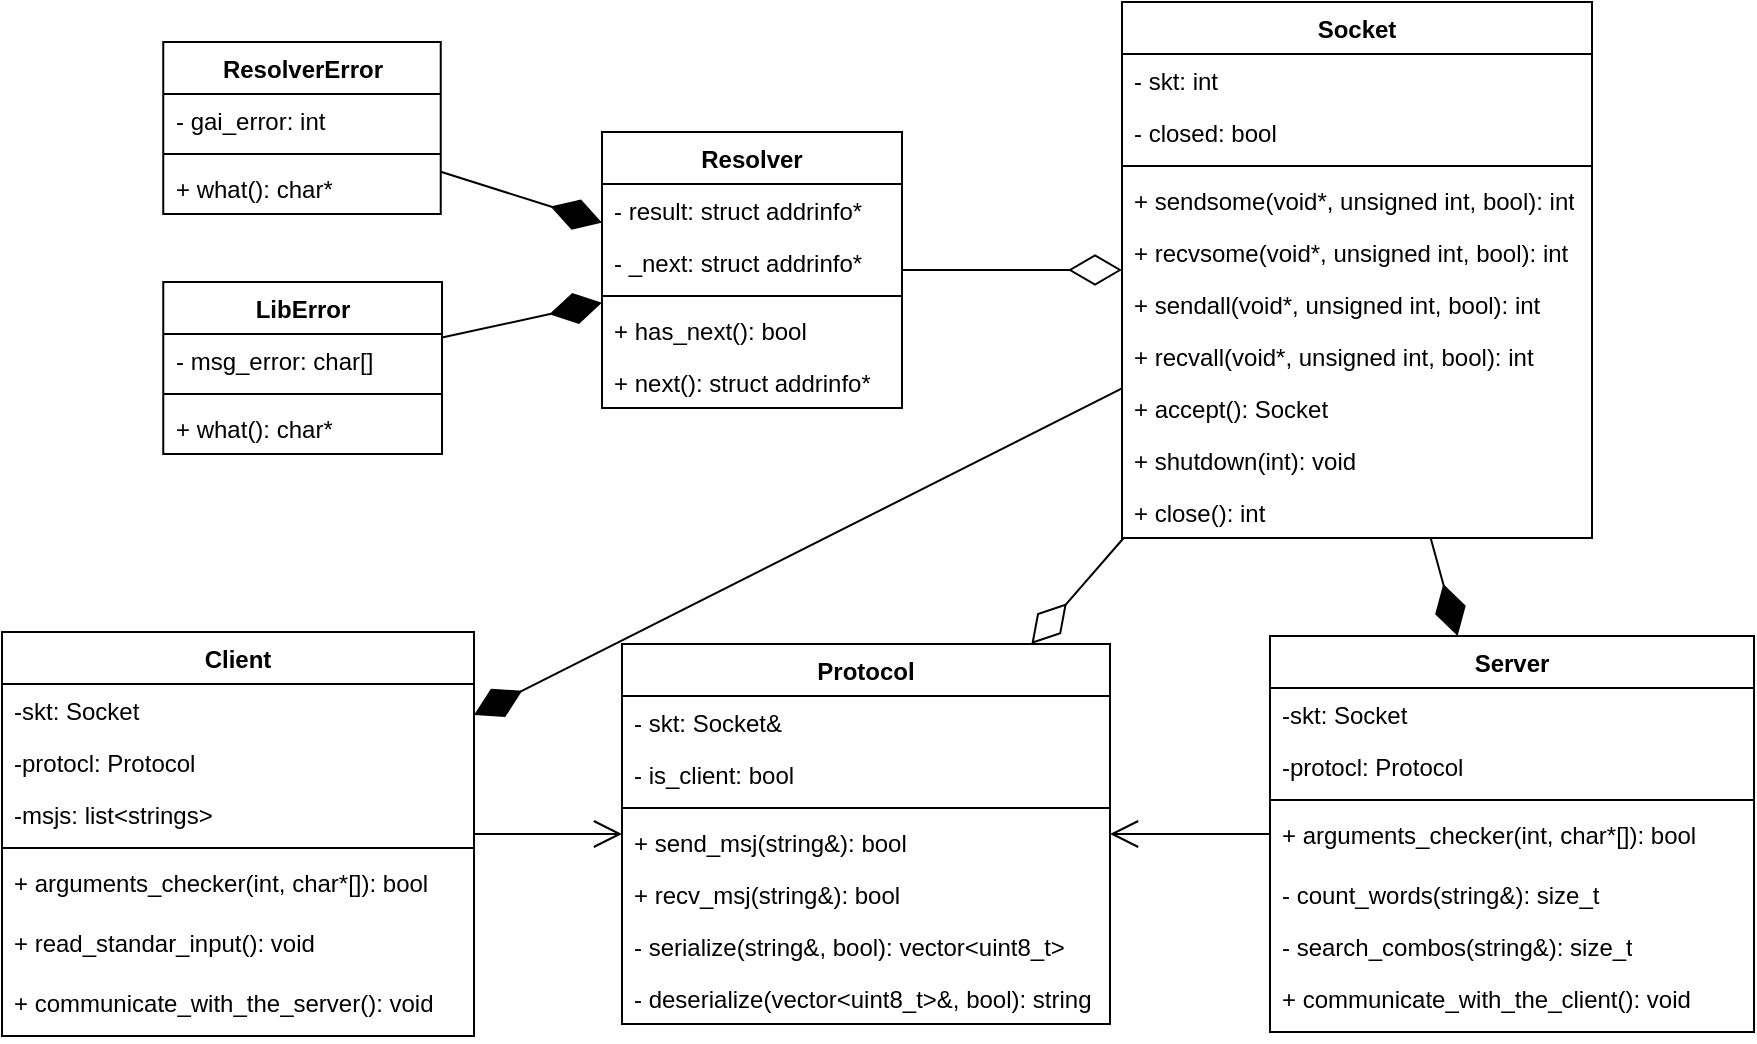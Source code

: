 <mxfile version="24.2.3" type="device">
  <diagram name="Página-1" id="hu5-07CaLv8Ic7ltFHYG">
    <mxGraphModel dx="2164" dy="1609" grid="0" gridSize="10" guides="1" tooltips="1" connect="1" arrows="1" fold="1" page="0" pageScale="1" pageWidth="827" pageHeight="1169" math="0" shadow="0">
      <root>
        <mxCell id="0" />
        <mxCell id="1" parent="0" />
        <mxCell id="ECSsZMxSl6d-Y_Xj1SFa-1" value="Client" style="swimlane;fontStyle=1;align=center;verticalAlign=top;childLayout=stackLayout;horizontal=1;startSize=26;horizontalStack=0;resizeParent=1;resizeParentMax=0;resizeLast=0;collapsible=1;marginBottom=0;whiteSpace=wrap;html=1;" parent="1" vertex="1">
          <mxGeometry x="-460" y="-125" width="236" height="202" as="geometry" />
        </mxCell>
        <mxCell id="ECSsZMxSl6d-Y_Xj1SFa-2" value="-skt: Socket" style="text;strokeColor=none;fillColor=none;align=left;verticalAlign=top;spacingLeft=4;spacingRight=4;overflow=hidden;rotatable=0;points=[[0,0.5],[1,0.5]];portConstraint=eastwest;whiteSpace=wrap;html=1;" parent="ECSsZMxSl6d-Y_Xj1SFa-1" vertex="1">
          <mxGeometry y="26" width="236" height="26" as="geometry" />
        </mxCell>
        <mxCell id="ECSsZMxSl6d-Y_Xj1SFa-53" value="-protocl: Protocol" style="text;strokeColor=none;fillColor=none;align=left;verticalAlign=top;spacingLeft=4;spacingRight=4;overflow=hidden;rotatable=0;points=[[0,0.5],[1,0.5]];portConstraint=eastwest;whiteSpace=wrap;html=1;" parent="ECSsZMxSl6d-Y_Xj1SFa-1" vertex="1">
          <mxGeometry y="52" width="236" height="26" as="geometry" />
        </mxCell>
        <mxCell id="ECSsZMxSl6d-Y_Xj1SFa-54" value="-msjs: list&amp;lt;strings&amp;gt;" style="text;strokeColor=none;fillColor=none;align=left;verticalAlign=top;spacingLeft=4;spacingRight=4;overflow=hidden;rotatable=0;points=[[0,0.5],[1,0.5]];portConstraint=eastwest;whiteSpace=wrap;html=1;" parent="ECSsZMxSl6d-Y_Xj1SFa-1" vertex="1">
          <mxGeometry y="78" width="236" height="26" as="geometry" />
        </mxCell>
        <mxCell id="ECSsZMxSl6d-Y_Xj1SFa-3" value="" style="line;strokeWidth=1;fillColor=none;align=left;verticalAlign=middle;spacingTop=-1;spacingLeft=3;spacingRight=3;rotatable=0;labelPosition=right;points=[];portConstraint=eastwest;strokeColor=inherit;" parent="ECSsZMxSl6d-Y_Xj1SFa-1" vertex="1">
          <mxGeometry y="104" width="236" height="8" as="geometry" />
        </mxCell>
        <mxCell id="ECSsZMxSl6d-Y_Xj1SFa-4" value="+ arguments_checker(int, char*[]): bool" style="text;strokeColor=none;fillColor=none;align=left;verticalAlign=top;spacingLeft=4;spacingRight=4;overflow=hidden;rotatable=0;points=[[0,0.5],[1,0.5]];portConstraint=eastwest;whiteSpace=wrap;html=1;" parent="ECSsZMxSl6d-Y_Xj1SFa-1" vertex="1">
          <mxGeometry y="112" width="236" height="30" as="geometry" />
        </mxCell>
        <mxCell id="ECSsZMxSl6d-Y_Xj1SFa-5" value="+ read_standar_input(): void" style="text;strokeColor=none;fillColor=none;align=left;verticalAlign=top;spacingLeft=4;spacingRight=4;overflow=hidden;rotatable=0;points=[[0,0.5],[1,0.5]];portConstraint=eastwest;whiteSpace=wrap;html=1;" parent="ECSsZMxSl6d-Y_Xj1SFa-1" vertex="1">
          <mxGeometry y="142" width="236" height="30" as="geometry" />
        </mxCell>
        <mxCell id="ECSsZMxSl6d-Y_Xj1SFa-6" value="+ communicate_with_the_server(): void" style="text;strokeColor=none;fillColor=none;align=left;verticalAlign=top;spacingLeft=4;spacingRight=4;overflow=hidden;rotatable=0;points=[[0,0.5],[1,0.5]];portConstraint=eastwest;whiteSpace=wrap;html=1;" parent="ECSsZMxSl6d-Y_Xj1SFa-1" vertex="1">
          <mxGeometry y="172" width="236" height="30" as="geometry" />
        </mxCell>
        <mxCell id="ECSsZMxSl6d-Y_Xj1SFa-7" value="Server" style="swimlane;fontStyle=1;align=center;verticalAlign=top;childLayout=stackLayout;horizontal=1;startSize=26;horizontalStack=0;resizeParent=1;resizeParentMax=0;resizeLast=0;collapsible=1;marginBottom=0;whiteSpace=wrap;html=1;" parent="1" vertex="1">
          <mxGeometry x="174" y="-123" width="242" height="198" as="geometry" />
        </mxCell>
        <mxCell id="ECSsZMxSl6d-Y_Xj1SFa-63" value="-skt: Socket" style="text;strokeColor=none;fillColor=none;align=left;verticalAlign=top;spacingLeft=4;spacingRight=4;overflow=hidden;rotatable=0;points=[[0,0.5],[1,0.5]];portConstraint=eastwest;whiteSpace=wrap;html=1;" parent="ECSsZMxSl6d-Y_Xj1SFa-7" vertex="1">
          <mxGeometry y="26" width="242" height="26" as="geometry" />
        </mxCell>
        <mxCell id="ECSsZMxSl6d-Y_Xj1SFa-64" value="-protocl: Protocol" style="text;strokeColor=none;fillColor=none;align=left;verticalAlign=top;spacingLeft=4;spacingRight=4;overflow=hidden;rotatable=0;points=[[0,0.5],[1,0.5]];portConstraint=eastwest;whiteSpace=wrap;html=1;" parent="ECSsZMxSl6d-Y_Xj1SFa-7" vertex="1">
          <mxGeometry y="52" width="242" height="26" as="geometry" />
        </mxCell>
        <mxCell id="ECSsZMxSl6d-Y_Xj1SFa-9" value="" style="line;strokeWidth=1;fillColor=none;align=left;verticalAlign=middle;spacingTop=-1;spacingLeft=3;spacingRight=3;rotatable=0;labelPosition=right;points=[];portConstraint=eastwest;strokeColor=inherit;" parent="ECSsZMxSl6d-Y_Xj1SFa-7" vertex="1">
          <mxGeometry y="78" width="242" height="8" as="geometry" />
        </mxCell>
        <mxCell id="ECSsZMxSl6d-Y_Xj1SFa-10" value="+ arguments_checker(int, char*[]): bool" style="text;strokeColor=none;fillColor=none;align=left;verticalAlign=top;spacingLeft=4;spacingRight=4;overflow=hidden;rotatable=0;points=[[0,0.5],[1,0.5]];portConstraint=eastwest;whiteSpace=wrap;html=1;" parent="ECSsZMxSl6d-Y_Xj1SFa-7" vertex="1">
          <mxGeometry y="86" width="242" height="30" as="geometry" />
        </mxCell>
        <mxCell id="ECSsZMxSl6d-Y_Xj1SFa-11" value="- count_words(string&amp;amp;): size_t" style="text;strokeColor=none;fillColor=none;align=left;verticalAlign=top;spacingLeft=4;spacingRight=4;overflow=hidden;rotatable=0;points=[[0,0.5],[1,0.5]];portConstraint=eastwest;whiteSpace=wrap;html=1;" parent="ECSsZMxSl6d-Y_Xj1SFa-7" vertex="1">
          <mxGeometry y="116" width="242" height="26" as="geometry" />
        </mxCell>
        <mxCell id="ECSsZMxSl6d-Y_Xj1SFa-12" value="- search_combos(string&amp;amp;): size_t" style="text;strokeColor=none;fillColor=none;align=left;verticalAlign=top;spacingLeft=4;spacingRight=4;overflow=hidden;rotatable=0;points=[[0,0.5],[1,0.5]];portConstraint=eastwest;whiteSpace=wrap;html=1;" parent="ECSsZMxSl6d-Y_Xj1SFa-7" vertex="1">
          <mxGeometry y="142" width="242" height="26" as="geometry" />
        </mxCell>
        <mxCell id="ECSsZMxSl6d-Y_Xj1SFa-13" value="+ communicate_with_the_client(): void" style="text;strokeColor=none;fillColor=none;align=left;verticalAlign=top;spacingLeft=4;spacingRight=4;overflow=hidden;rotatable=0;points=[[0,0.5],[1,0.5]];portConstraint=eastwest;whiteSpace=wrap;html=1;" parent="ECSsZMxSl6d-Y_Xj1SFa-7" vertex="1">
          <mxGeometry y="168" width="242" height="30" as="geometry" />
        </mxCell>
        <mxCell id="ECSsZMxSl6d-Y_Xj1SFa-14" value="Protocol" style="swimlane;fontStyle=1;align=center;verticalAlign=top;childLayout=stackLayout;horizontal=1;startSize=26;horizontalStack=0;resizeParent=1;resizeParentMax=0;resizeLast=0;collapsible=1;marginBottom=0;whiteSpace=wrap;html=1;" parent="1" vertex="1">
          <mxGeometry x="-150" y="-119" width="244" height="190" as="geometry" />
        </mxCell>
        <mxCell id="ECSsZMxSl6d-Y_Xj1SFa-15" value="- skt: Socket&amp;amp;" style="text;strokeColor=none;fillColor=none;align=left;verticalAlign=top;spacingLeft=4;spacingRight=4;overflow=hidden;rotatable=0;points=[[0,0.5],[1,0.5]];portConstraint=eastwest;whiteSpace=wrap;html=1;" parent="ECSsZMxSl6d-Y_Xj1SFa-14" vertex="1">
          <mxGeometry y="26" width="244" height="26" as="geometry" />
        </mxCell>
        <mxCell id="ECSsZMxSl6d-Y_Xj1SFa-16" value="- is_client: bool" style="text;strokeColor=none;fillColor=none;align=left;verticalAlign=top;spacingLeft=4;spacingRight=4;overflow=hidden;rotatable=0;points=[[0,0.5],[1,0.5]];portConstraint=eastwest;whiteSpace=wrap;html=1;" parent="ECSsZMxSl6d-Y_Xj1SFa-14" vertex="1">
          <mxGeometry y="52" width="244" height="26" as="geometry" />
        </mxCell>
        <mxCell id="ECSsZMxSl6d-Y_Xj1SFa-17" value="" style="line;strokeWidth=1;fillColor=none;align=left;verticalAlign=middle;spacingTop=-1;spacingLeft=3;spacingRight=3;rotatable=0;labelPosition=right;points=[];portConstraint=eastwest;strokeColor=inherit;" parent="ECSsZMxSl6d-Y_Xj1SFa-14" vertex="1">
          <mxGeometry y="78" width="244" height="8" as="geometry" />
        </mxCell>
        <mxCell id="ECSsZMxSl6d-Y_Xj1SFa-18" value="+ send_msj(string&amp;amp;): bool" style="text;strokeColor=none;fillColor=none;align=left;verticalAlign=top;spacingLeft=4;spacingRight=4;overflow=hidden;rotatable=0;points=[[0,0.5],[1,0.5]];portConstraint=eastwest;whiteSpace=wrap;html=1;" parent="ECSsZMxSl6d-Y_Xj1SFa-14" vertex="1">
          <mxGeometry y="86" width="244" height="26" as="geometry" />
        </mxCell>
        <mxCell id="ECSsZMxSl6d-Y_Xj1SFa-19" value="+ recv_msj(string&amp;amp;): bool" style="text;strokeColor=none;fillColor=none;align=left;verticalAlign=top;spacingLeft=4;spacingRight=4;overflow=hidden;rotatable=0;points=[[0,0.5],[1,0.5]];portConstraint=eastwest;whiteSpace=wrap;html=1;" parent="ECSsZMxSl6d-Y_Xj1SFa-14" vertex="1">
          <mxGeometry y="112" width="244" height="26" as="geometry" />
        </mxCell>
        <mxCell id="ECSsZMxSl6d-Y_Xj1SFa-20" value="- serialize(string&amp;amp;, bool): vector&amp;lt;uint8_t&amp;gt;" style="text;strokeColor=none;fillColor=none;align=left;verticalAlign=top;spacingLeft=4;spacingRight=4;overflow=hidden;rotatable=0;points=[[0,0.5],[1,0.5]];portConstraint=eastwest;whiteSpace=wrap;html=1;" parent="ECSsZMxSl6d-Y_Xj1SFa-14" vertex="1">
          <mxGeometry y="138" width="244" height="26" as="geometry" />
        </mxCell>
        <mxCell id="ECSsZMxSl6d-Y_Xj1SFa-21" value="- deserialize(vector&amp;lt;uint8_t&amp;gt;&amp;amp;, bool): string" style="text;strokeColor=none;fillColor=none;align=left;verticalAlign=top;spacingLeft=4;spacingRight=4;overflow=hidden;rotatable=0;points=[[0,0.5],[1,0.5]];portConstraint=eastwest;whiteSpace=wrap;html=1;" parent="ECSsZMxSl6d-Y_Xj1SFa-14" vertex="1">
          <mxGeometry y="164" width="244" height="26" as="geometry" />
        </mxCell>
        <mxCell id="ECSsZMxSl6d-Y_Xj1SFa-22" value="Socket" style="swimlane;fontStyle=1;align=center;verticalAlign=top;childLayout=stackLayout;horizontal=1;startSize=26;horizontalStack=0;resizeParent=1;resizeParentMax=0;resizeLast=0;collapsible=1;marginBottom=0;whiteSpace=wrap;html=1;" parent="1" vertex="1">
          <mxGeometry x="100" y="-440" width="235" height="268" as="geometry" />
        </mxCell>
        <mxCell id="ECSsZMxSl6d-Y_Xj1SFa-23" value="- skt: int" style="text;strokeColor=none;fillColor=none;align=left;verticalAlign=top;spacingLeft=4;spacingRight=4;overflow=hidden;rotatable=0;points=[[0,0.5],[1,0.5]];portConstraint=eastwest;whiteSpace=wrap;html=1;" parent="ECSsZMxSl6d-Y_Xj1SFa-22" vertex="1">
          <mxGeometry y="26" width="235" height="26" as="geometry" />
        </mxCell>
        <mxCell id="ECSsZMxSl6d-Y_Xj1SFa-24" value="- closed: bool" style="text;strokeColor=none;fillColor=none;align=left;verticalAlign=top;spacingLeft=4;spacingRight=4;overflow=hidden;rotatable=0;points=[[0,0.5],[1,0.5]];portConstraint=eastwest;whiteSpace=wrap;html=1;" parent="ECSsZMxSl6d-Y_Xj1SFa-22" vertex="1">
          <mxGeometry y="52" width="235" height="26" as="geometry" />
        </mxCell>
        <mxCell id="ECSsZMxSl6d-Y_Xj1SFa-25" value="" style="line;strokeWidth=1;fillColor=none;align=left;verticalAlign=middle;spacingTop=-1;spacingLeft=3;spacingRight=3;rotatable=0;labelPosition=right;points=[];portConstraint=eastwest;strokeColor=inherit;" parent="ECSsZMxSl6d-Y_Xj1SFa-22" vertex="1">
          <mxGeometry y="78" width="235" height="8" as="geometry" />
        </mxCell>
        <mxCell id="ECSsZMxSl6d-Y_Xj1SFa-26" value="+ sendsome(void*, unsigned int, bool): int" style="text;strokeColor=none;fillColor=none;align=left;verticalAlign=top;spacingLeft=4;spacingRight=4;overflow=hidden;rotatable=0;points=[[0,0.5],[1,0.5]];portConstraint=eastwest;whiteSpace=wrap;html=1;" parent="ECSsZMxSl6d-Y_Xj1SFa-22" vertex="1">
          <mxGeometry y="86" width="235" height="26" as="geometry" />
        </mxCell>
        <mxCell id="ECSsZMxSl6d-Y_Xj1SFa-27" value="+ recvsome(void*, unsigned int, bool): int" style="text;strokeColor=none;fillColor=none;align=left;verticalAlign=top;spacingLeft=4;spacingRight=4;overflow=hidden;rotatable=0;points=[[0,0.5],[1,0.5]];portConstraint=eastwest;whiteSpace=wrap;html=1;" parent="ECSsZMxSl6d-Y_Xj1SFa-22" vertex="1">
          <mxGeometry y="112" width="235" height="26" as="geometry" />
        </mxCell>
        <mxCell id="ECSsZMxSl6d-Y_Xj1SFa-28" value="+ sendall(void*, unsigned int, bool): int" style="text;strokeColor=none;fillColor=none;align=left;verticalAlign=top;spacingLeft=4;spacingRight=4;overflow=hidden;rotatable=0;points=[[0,0.5],[1,0.5]];portConstraint=eastwest;whiteSpace=wrap;html=1;" parent="ECSsZMxSl6d-Y_Xj1SFa-22" vertex="1">
          <mxGeometry y="138" width="235" height="26" as="geometry" />
        </mxCell>
        <mxCell id="ECSsZMxSl6d-Y_Xj1SFa-29" value="+ recvall(void*, unsigned int, bool): int" style="text;strokeColor=none;fillColor=none;align=left;verticalAlign=top;spacingLeft=4;spacingRight=4;overflow=hidden;rotatable=0;points=[[0,0.5],[1,0.5]];portConstraint=eastwest;whiteSpace=wrap;html=1;" parent="ECSsZMxSl6d-Y_Xj1SFa-22" vertex="1">
          <mxGeometry y="164" width="235" height="26" as="geometry" />
        </mxCell>
        <mxCell id="ECSsZMxSl6d-Y_Xj1SFa-30" value="+ accept(): Socket" style="text;strokeColor=none;fillColor=none;align=left;verticalAlign=top;spacingLeft=4;spacingRight=4;overflow=hidden;rotatable=0;points=[[0,0.5],[1,0.5]];portConstraint=eastwest;whiteSpace=wrap;html=1;" parent="ECSsZMxSl6d-Y_Xj1SFa-22" vertex="1">
          <mxGeometry y="190" width="235" height="26" as="geometry" />
        </mxCell>
        <mxCell id="ECSsZMxSl6d-Y_Xj1SFa-31" value="+ shutdown(int): void" style="text;strokeColor=none;fillColor=none;align=left;verticalAlign=top;spacingLeft=4;spacingRight=4;overflow=hidden;rotatable=0;points=[[0,0.5],[1,0.5]];portConstraint=eastwest;whiteSpace=wrap;html=1;" parent="ECSsZMxSl6d-Y_Xj1SFa-22" vertex="1">
          <mxGeometry y="216" width="235" height="26" as="geometry" />
        </mxCell>
        <mxCell id="ECSsZMxSl6d-Y_Xj1SFa-32" value="+ close(): int" style="text;strokeColor=none;fillColor=none;align=left;verticalAlign=top;spacingLeft=4;spacingRight=4;overflow=hidden;rotatable=0;points=[[0,0.5],[1,0.5]];portConstraint=eastwest;whiteSpace=wrap;html=1;" parent="ECSsZMxSl6d-Y_Xj1SFa-22" vertex="1">
          <mxGeometry y="242" width="235" height="26" as="geometry" />
        </mxCell>
        <mxCell id="ECSsZMxSl6d-Y_Xj1SFa-33" value="Resolver" style="swimlane;fontStyle=1;align=center;verticalAlign=top;childLayout=stackLayout;horizontal=1;startSize=26;horizontalStack=0;resizeParent=1;resizeParentMax=0;resizeLast=0;collapsible=1;marginBottom=0;whiteSpace=wrap;html=1;" parent="1" vertex="1">
          <mxGeometry x="-160" y="-375" width="150" height="138" as="geometry" />
        </mxCell>
        <mxCell id="ECSsZMxSl6d-Y_Xj1SFa-34" value="- result: struct addrinfo*" style="text;strokeColor=none;fillColor=none;align=left;verticalAlign=top;spacingLeft=4;spacingRight=4;overflow=hidden;rotatable=0;points=[[0,0.5],[1,0.5]];portConstraint=eastwest;whiteSpace=wrap;html=1;" parent="ECSsZMxSl6d-Y_Xj1SFa-33" vertex="1">
          <mxGeometry y="26" width="150" height="26" as="geometry" />
        </mxCell>
        <mxCell id="ECSsZMxSl6d-Y_Xj1SFa-35" value="- _next: struct addrinfo*" style="text;strokeColor=none;fillColor=none;align=left;verticalAlign=top;spacingLeft=4;spacingRight=4;overflow=hidden;rotatable=0;points=[[0,0.5],[1,0.5]];portConstraint=eastwest;whiteSpace=wrap;html=1;" parent="ECSsZMxSl6d-Y_Xj1SFa-33" vertex="1">
          <mxGeometry y="52" width="150" height="26" as="geometry" />
        </mxCell>
        <mxCell id="ECSsZMxSl6d-Y_Xj1SFa-36" value="" style="line;strokeWidth=1;fillColor=none;align=left;verticalAlign=middle;spacingTop=-1;spacingLeft=3;spacingRight=3;rotatable=0;labelPosition=right;points=[];portConstraint=eastwest;strokeColor=inherit;" parent="ECSsZMxSl6d-Y_Xj1SFa-33" vertex="1">
          <mxGeometry y="78" width="150" height="8" as="geometry" />
        </mxCell>
        <mxCell id="ECSsZMxSl6d-Y_Xj1SFa-37" value="+ has_next(): bool" style="text;strokeColor=none;fillColor=none;align=left;verticalAlign=top;spacingLeft=4;spacingRight=4;overflow=hidden;rotatable=0;points=[[0,0.5],[1,0.5]];portConstraint=eastwest;whiteSpace=wrap;html=1;" parent="ECSsZMxSl6d-Y_Xj1SFa-33" vertex="1">
          <mxGeometry y="86" width="150" height="26" as="geometry" />
        </mxCell>
        <mxCell id="ECSsZMxSl6d-Y_Xj1SFa-38" value="+ next(): struct addrinfo*" style="text;strokeColor=none;fillColor=none;align=left;verticalAlign=top;spacingLeft=4;spacingRight=4;overflow=hidden;rotatable=0;points=[[0,0.5],[1,0.5]];portConstraint=eastwest;whiteSpace=wrap;html=1;" parent="ECSsZMxSl6d-Y_Xj1SFa-33" vertex="1">
          <mxGeometry y="112" width="150" height="26" as="geometry" />
        </mxCell>
        <mxCell id="ECSsZMxSl6d-Y_Xj1SFa-39" value="ResolverError" style="swimlane;fontStyle=1;align=center;verticalAlign=top;childLayout=stackLayout;horizontal=1;startSize=26;horizontalStack=0;resizeParent=1;resizeParentMax=0;resizeLast=0;collapsible=1;marginBottom=0;whiteSpace=wrap;html=1;" parent="1" vertex="1">
          <mxGeometry x="-379.38" y="-420" width="138.75" height="86" as="geometry" />
        </mxCell>
        <mxCell id="ECSsZMxSl6d-Y_Xj1SFa-40" value="- gai_error: int" style="text;strokeColor=none;fillColor=none;align=left;verticalAlign=top;spacingLeft=4;spacingRight=4;overflow=hidden;rotatable=0;points=[[0,0.5],[1,0.5]];portConstraint=eastwest;whiteSpace=wrap;html=1;" parent="ECSsZMxSl6d-Y_Xj1SFa-39" vertex="1">
          <mxGeometry y="26" width="138.75" height="26" as="geometry" />
        </mxCell>
        <mxCell id="ECSsZMxSl6d-Y_Xj1SFa-41" value="" style="line;strokeWidth=1;fillColor=none;align=left;verticalAlign=middle;spacingTop=-1;spacingLeft=3;spacingRight=3;rotatable=0;labelPosition=right;points=[];portConstraint=eastwest;strokeColor=inherit;" parent="ECSsZMxSl6d-Y_Xj1SFa-39" vertex="1">
          <mxGeometry y="52" width="138.75" height="8" as="geometry" />
        </mxCell>
        <mxCell id="ECSsZMxSl6d-Y_Xj1SFa-42" value="+ what(): char*" style="text;strokeColor=none;fillColor=none;align=left;verticalAlign=top;spacingLeft=4;spacingRight=4;overflow=hidden;rotatable=0;points=[[0,0.5],[1,0.5]];portConstraint=eastwest;whiteSpace=wrap;html=1;" parent="ECSsZMxSl6d-Y_Xj1SFa-39" vertex="1">
          <mxGeometry y="60" width="138.75" height="26" as="geometry" />
        </mxCell>
        <mxCell id="ECSsZMxSl6d-Y_Xj1SFa-43" value="LibError" style="swimlane;fontStyle=1;align=center;verticalAlign=top;childLayout=stackLayout;horizontal=1;startSize=26;horizontalStack=0;resizeParent=1;resizeParentMax=0;resizeLast=0;collapsible=1;marginBottom=0;whiteSpace=wrap;html=1;" parent="1" vertex="1">
          <mxGeometry x="-379.37" y="-300" width="139.38" height="86" as="geometry" />
        </mxCell>
        <mxCell id="ECSsZMxSl6d-Y_Xj1SFa-44" value="- msg_error: char[]" style="text;strokeColor=none;fillColor=none;align=left;verticalAlign=top;spacingLeft=4;spacingRight=4;overflow=hidden;rotatable=0;points=[[0,0.5],[1,0.5]];portConstraint=eastwest;whiteSpace=wrap;html=1;" parent="ECSsZMxSl6d-Y_Xj1SFa-43" vertex="1">
          <mxGeometry y="26" width="139.38" height="26" as="geometry" />
        </mxCell>
        <mxCell id="ECSsZMxSl6d-Y_Xj1SFa-45" value="" style="line;strokeWidth=1;fillColor=none;align=left;verticalAlign=middle;spacingTop=-1;spacingLeft=3;spacingRight=3;rotatable=0;labelPosition=right;points=[];portConstraint=eastwest;strokeColor=inherit;" parent="ECSsZMxSl6d-Y_Xj1SFa-43" vertex="1">
          <mxGeometry y="52" width="139.38" height="8" as="geometry" />
        </mxCell>
        <mxCell id="ECSsZMxSl6d-Y_Xj1SFa-46" value="+ what(): char*" style="text;strokeColor=none;fillColor=none;align=left;verticalAlign=top;spacingLeft=4;spacingRight=4;overflow=hidden;rotatable=0;points=[[0,0.5],[1,0.5]];portConstraint=eastwest;whiteSpace=wrap;html=1;" parent="ECSsZMxSl6d-Y_Xj1SFa-43" vertex="1">
          <mxGeometry y="60" width="139.38" height="26" as="geometry" />
        </mxCell>
        <mxCell id="ECSsZMxSl6d-Y_Xj1SFa-47" value="" style="endArrow=open;endFill=1;endSize=12;html=1;rounded=0;fontSize=12;curved=1;" parent="1" source="ECSsZMxSl6d-Y_Xj1SFa-1" target="ECSsZMxSl6d-Y_Xj1SFa-14" edge="1">
          <mxGeometry width="160" relative="1" as="geometry">
            <mxPoint x="40" y="-60" as="sourcePoint" />
            <mxPoint x="200" y="-60" as="targetPoint" />
          </mxGeometry>
        </mxCell>
        <mxCell id="ECSsZMxSl6d-Y_Xj1SFa-48" value="" style="endArrow=open;endFill=1;endSize=12;html=1;rounded=0;fontSize=12;curved=1;" parent="1" source="ECSsZMxSl6d-Y_Xj1SFa-7" target="ECSsZMxSl6d-Y_Xj1SFa-14" edge="1">
          <mxGeometry width="160" relative="1" as="geometry">
            <mxPoint x="-210" y="-14" as="sourcePoint" />
            <mxPoint x="-100" y="-14" as="targetPoint" />
          </mxGeometry>
        </mxCell>
        <mxCell id="ECSsZMxSl6d-Y_Xj1SFa-49" value="" style="endArrow=diamondThin;endFill=0;endSize=24;html=1;rounded=0;fontSize=12;curved=1;" parent="1" source="ECSsZMxSl6d-Y_Xj1SFa-22" target="ECSsZMxSl6d-Y_Xj1SFa-14" edge="1">
          <mxGeometry width="160" relative="1" as="geometry">
            <mxPoint x="40" y="-180" as="sourcePoint" />
            <mxPoint x="100" y="-140" as="targetPoint" />
          </mxGeometry>
        </mxCell>
        <mxCell id="ECSsZMxSl6d-Y_Xj1SFa-50" value="" style="endArrow=diamondThin;endFill=0;endSize=24;html=1;rounded=0;fontSize=12;curved=1;" parent="1" source="ECSsZMxSl6d-Y_Xj1SFa-33" target="ECSsZMxSl6d-Y_Xj1SFa-22" edge="1">
          <mxGeometry width="160" relative="1" as="geometry">
            <mxPoint x="110" y="-165" as="sourcePoint" />
            <mxPoint x="60" y="-109" as="targetPoint" />
          </mxGeometry>
        </mxCell>
        <mxCell id="ECSsZMxSl6d-Y_Xj1SFa-51" value="" style="endArrow=diamondThin;endFill=1;endSize=24;html=1;rounded=0;fontSize=12;curved=1;" parent="1" source="ECSsZMxSl6d-Y_Xj1SFa-39" target="ECSsZMxSl6d-Y_Xj1SFa-33" edge="1">
          <mxGeometry width="160" relative="1" as="geometry">
            <mxPoint x="40" y="-180" as="sourcePoint" />
            <mxPoint x="200" y="-180" as="targetPoint" />
          </mxGeometry>
        </mxCell>
        <mxCell id="ECSsZMxSl6d-Y_Xj1SFa-52" value="" style="endArrow=diamondThin;endFill=1;endSize=24;html=1;rounded=0;fontSize=12;curved=1;" parent="1" source="ECSsZMxSl6d-Y_Xj1SFa-43" target="ECSsZMxSl6d-Y_Xj1SFa-33" edge="1">
          <mxGeometry width="160" relative="1" as="geometry">
            <mxPoint x="40" y="-180" as="sourcePoint" />
            <mxPoint x="200" y="-180" as="targetPoint" />
          </mxGeometry>
        </mxCell>
        <mxCell id="ECSsZMxSl6d-Y_Xj1SFa-65" value="" style="endArrow=diamondThin;endFill=1;endSize=24;html=1;rounded=0;fontSize=12;curved=1;" parent="1" source="ECSsZMxSl6d-Y_Xj1SFa-22" target="ECSsZMxSl6d-Y_Xj1SFa-1" edge="1">
          <mxGeometry width="160" relative="1" as="geometry">
            <mxPoint x="-257" y="-172" as="sourcePoint" />
            <mxPoint x="-177" y="-190" as="targetPoint" />
          </mxGeometry>
        </mxCell>
        <mxCell id="ECSsZMxSl6d-Y_Xj1SFa-66" value="" style="endArrow=diamondThin;endFill=1;endSize=24;html=1;rounded=0;fontSize=12;curved=1;" parent="1" source="ECSsZMxSl6d-Y_Xj1SFa-22" target="ECSsZMxSl6d-Y_Xj1SFa-7" edge="1">
          <mxGeometry width="160" relative="1" as="geometry">
            <mxPoint x="110" y="-228" as="sourcePoint" />
            <mxPoint x="-190" y="-56" as="targetPoint" />
          </mxGeometry>
        </mxCell>
      </root>
    </mxGraphModel>
  </diagram>
</mxfile>
